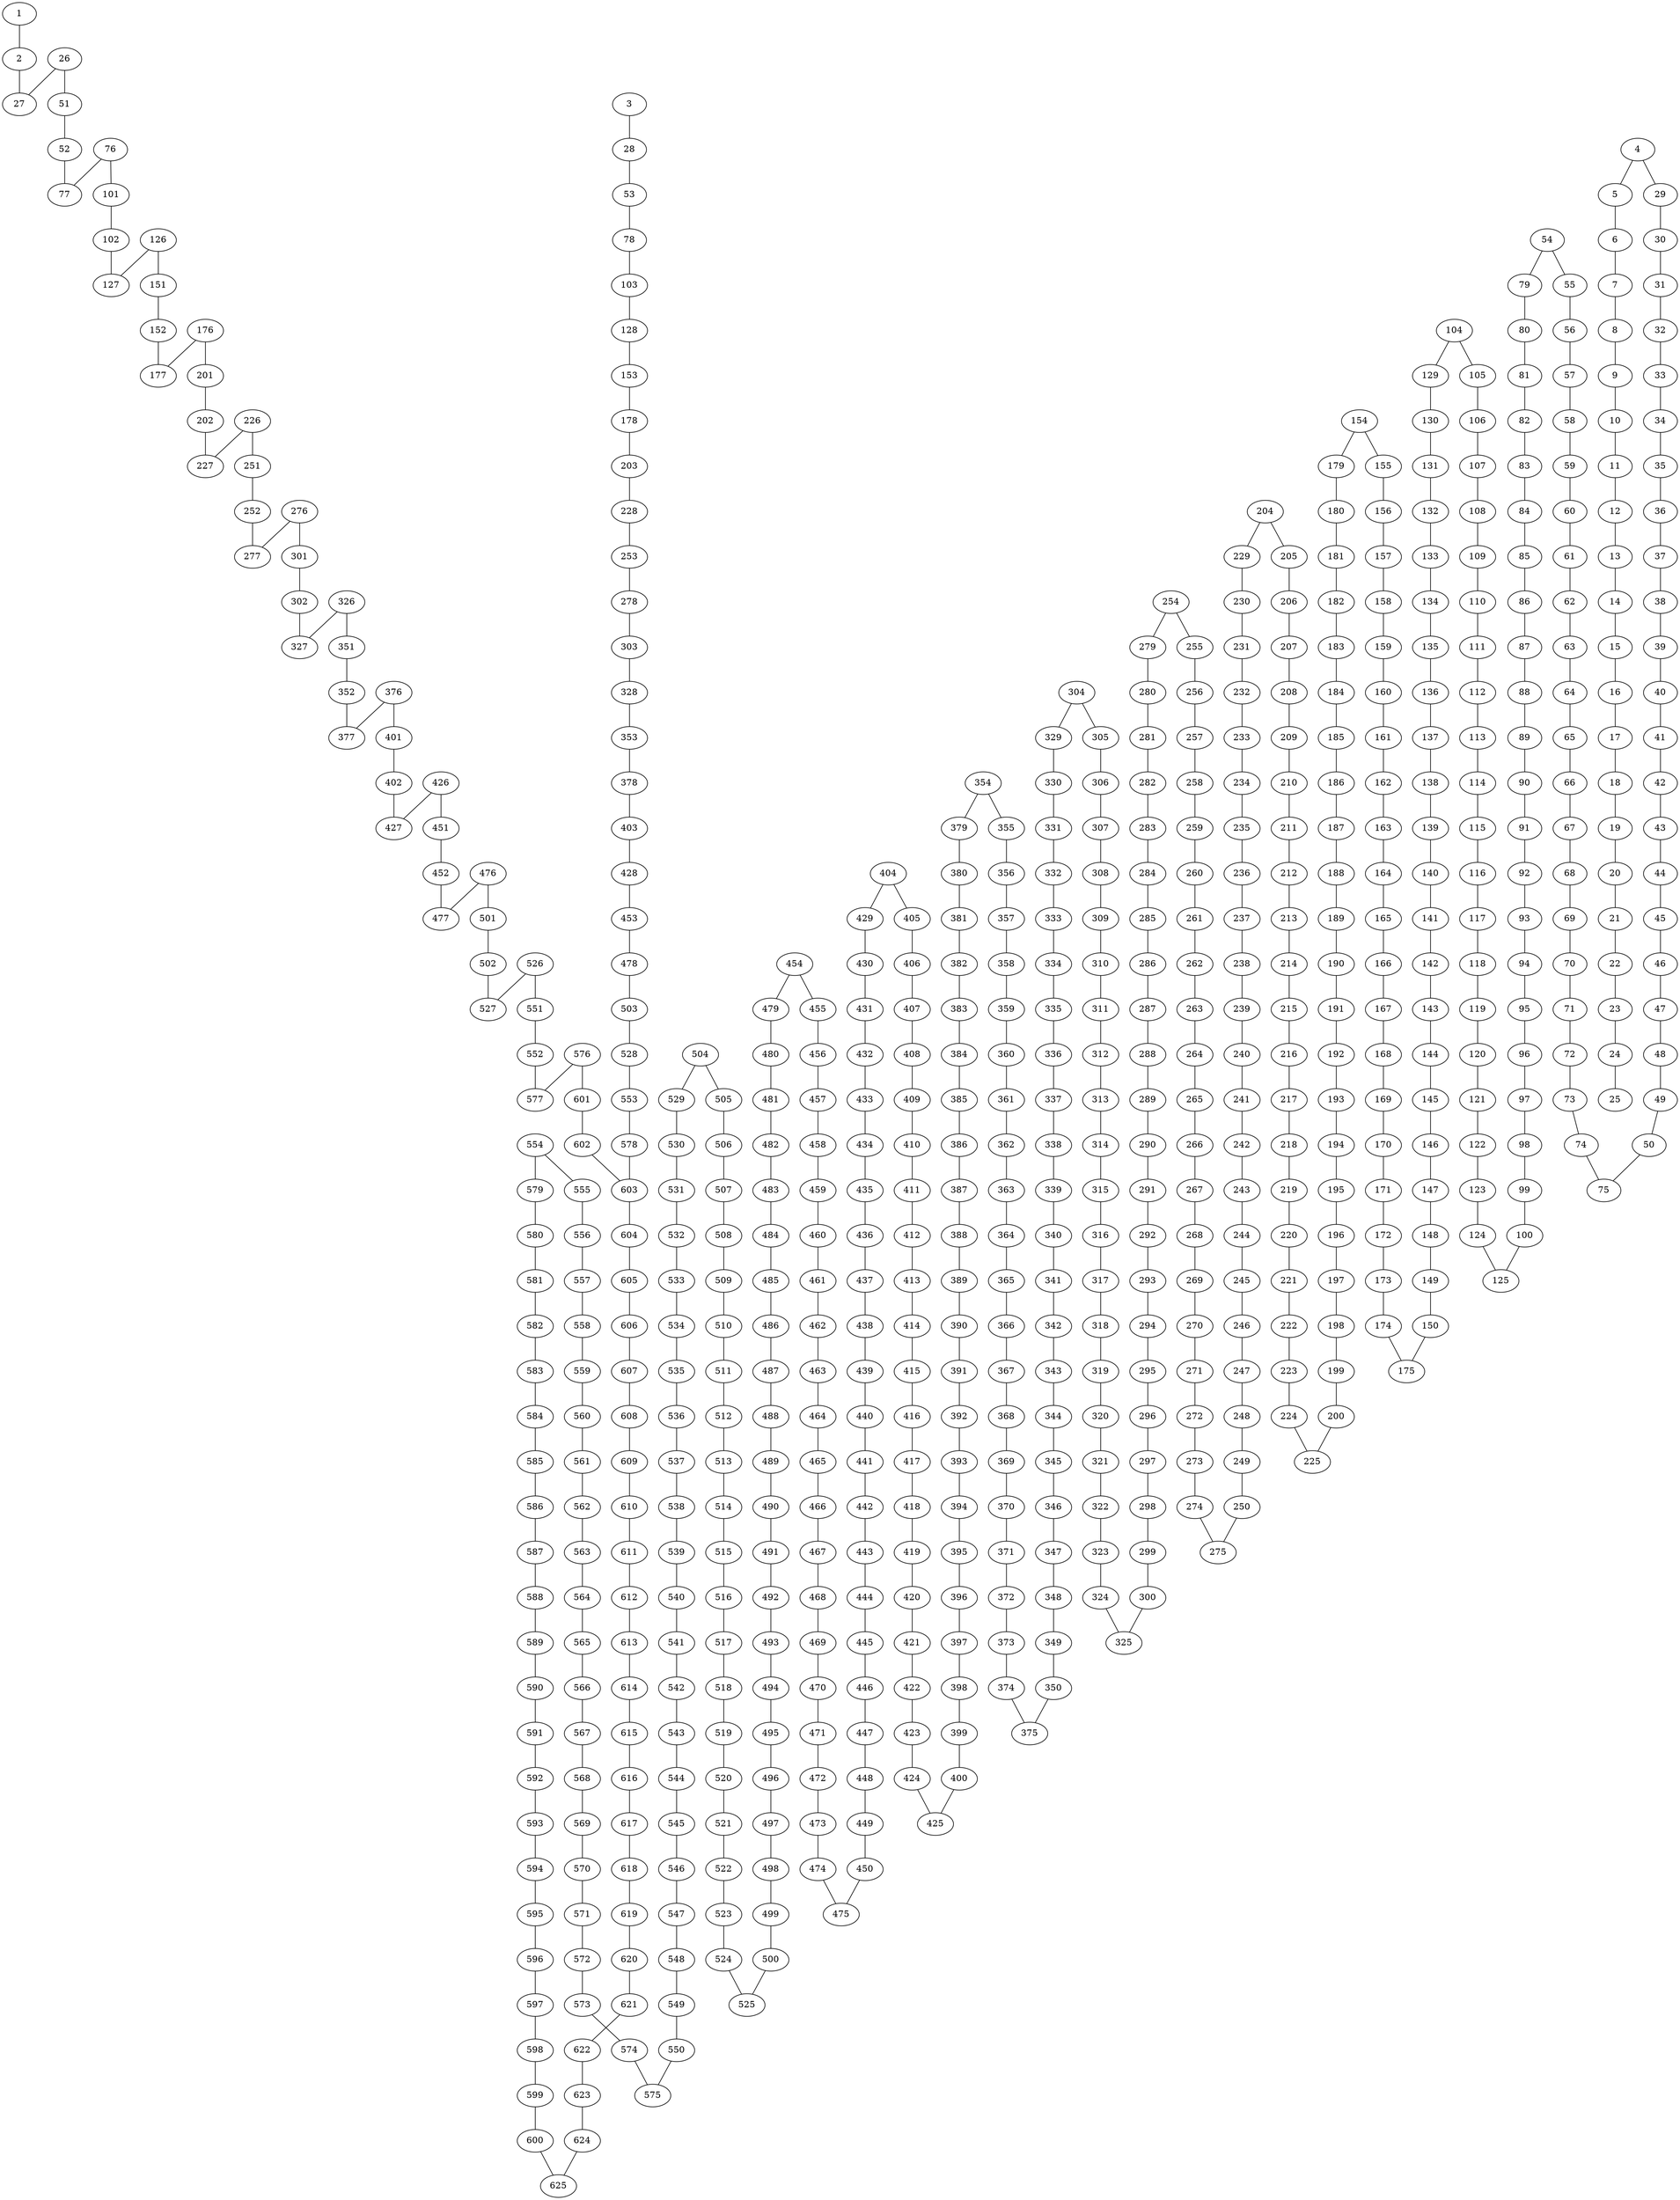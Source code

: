 graph x {
1 -- 2
2 -- 27
26 -- 27
26 -- 51
51 -- 52
52 -- 77
76 -- 77
76 -- 101
101 -- 102
102 -- 127
126 -- 127
126 -- 151
151 -- 152
152 -- 177
176 -- 177
176 -- 201
201 -- 202
202 -- 227
226 -- 227
226 -- 251
251 -- 252
252 -- 277
276 -- 277
276 -- 301
301 -- 302
302 -- 327
326 -- 327
326 -- 351
351 -- 352
352 -- 377
376 -- 377
376 -- 401
401 -- 402
402 -- 427
426 -- 427
426 -- 451
451 -- 452
452 -- 477
476 -- 477
476 -- 501
501 -- 502
502 -- 527
526 -- 527
526 -- 551
551 -- 552
552 -- 577
576 -- 577
576 -- 601
601 -- 602
602 -- 603
24 -- 25
23 -- 24
22 -- 23
21 -- 22
20 -- 21
19 -- 20
18 -- 19
17 -- 18
16 -- 17
15 -- 16
14 -- 15
13 -- 14
12 -- 13
11 -- 12
10 -- 11
9 -- 10
8 -- 9
7 -- 8
6 -- 7
5 -- 6
4 -- 5
4 -- 29
29 -- 30
30 -- 31
31 -- 32
32 -- 33
33 -- 34
34 -- 35
35 -- 36
36 -- 37
37 -- 38
38 -- 39
39 -- 40
40 -- 41
41 -- 42
42 -- 43
43 -- 44
44 -- 45
45 -- 46
46 -- 47
47 -- 48
48 -- 49
49 -- 50
50 -- 75
74 -- 75
73 -- 74
72 -- 73
71 -- 72
70 -- 71
69 -- 70
68 -- 69
67 -- 68
66 -- 67
65 -- 66
64 -- 65
63 -- 64
62 -- 63
61 -- 62
60 -- 61
59 -- 60
58 -- 59
57 -- 58
56 -- 57
55 -- 56
54 -- 55
54 -- 79
79 -- 80
80 -- 81
81 -- 82
82 -- 83
83 -- 84
84 -- 85
85 -- 86
86 -- 87
87 -- 88
88 -- 89
89 -- 90
90 -- 91
91 -- 92
92 -- 93
93 -- 94
94 -- 95
95 -- 96
96 -- 97
97 -- 98
98 -- 99
99 -- 100
100 -- 125
124 -- 125
123 -- 124
122 -- 123
121 -- 122
120 -- 121
119 -- 120
118 -- 119
117 -- 118
116 -- 117
115 -- 116
114 -- 115
113 -- 114
112 -- 113
111 -- 112
110 -- 111
109 -- 110
108 -- 109
107 -- 108
106 -- 107
105 -- 106
104 -- 105
104 -- 129
129 -- 130
130 -- 131
131 -- 132
132 -- 133
133 -- 134
134 -- 135
135 -- 136
136 -- 137
137 -- 138
138 -- 139
139 -- 140
140 -- 141
141 -- 142
142 -- 143
143 -- 144
144 -- 145
145 -- 146
146 -- 147
147 -- 148
148 -- 149
149 -- 150
150 -- 175
174 -- 175
173 -- 174
172 -- 173
171 -- 172
170 -- 171
169 -- 170
168 -- 169
167 -- 168
166 -- 167
165 -- 166
164 -- 165
163 -- 164
162 -- 163
161 -- 162
160 -- 161
159 -- 160
158 -- 159
157 -- 158
156 -- 157
155 -- 156
154 -- 155
154 -- 179
179 -- 180
180 -- 181
181 -- 182
182 -- 183
183 -- 184
184 -- 185
185 -- 186
186 -- 187
187 -- 188
188 -- 189
189 -- 190
190 -- 191
191 -- 192
192 -- 193
193 -- 194
194 -- 195
195 -- 196
196 -- 197
197 -- 198
198 -- 199
199 -- 200
200 -- 225
224 -- 225
223 -- 224
222 -- 223
221 -- 222
220 -- 221
219 -- 220
218 -- 219
217 -- 218
216 -- 217
215 -- 216
214 -- 215
213 -- 214
212 -- 213
211 -- 212
210 -- 211
209 -- 210
208 -- 209
207 -- 208
206 -- 207
205 -- 206
204 -- 205
204 -- 229
229 -- 230
230 -- 231
231 -- 232
232 -- 233
233 -- 234
234 -- 235
235 -- 236
236 -- 237
237 -- 238
238 -- 239
239 -- 240
240 -- 241
241 -- 242
242 -- 243
243 -- 244
244 -- 245
245 -- 246
246 -- 247
247 -- 248
248 -- 249
249 -- 250
250 -- 275
274 -- 275
273 -- 274
272 -- 273
271 -- 272
270 -- 271
269 -- 270
268 -- 269
267 -- 268
266 -- 267
265 -- 266
264 -- 265
263 -- 264
262 -- 263
261 -- 262
260 -- 261
259 -- 260
258 -- 259
257 -- 258
256 -- 257
255 -- 256
254 -- 255
254 -- 279
279 -- 280
280 -- 281
281 -- 282
282 -- 283
283 -- 284
284 -- 285
285 -- 286
286 -- 287
287 -- 288
288 -- 289
289 -- 290
290 -- 291
291 -- 292
292 -- 293
293 -- 294
294 -- 295
295 -- 296
296 -- 297
297 -- 298
298 -- 299
299 -- 300
300 -- 325
324 -- 325
323 -- 324
322 -- 323
321 -- 322
320 -- 321
319 -- 320
318 -- 319
317 -- 318
316 -- 317
315 -- 316
314 -- 315
313 -- 314
312 -- 313
311 -- 312
310 -- 311
309 -- 310
308 -- 309
307 -- 308
306 -- 307
305 -- 306
304 -- 305
304 -- 329
329 -- 330
330 -- 331
331 -- 332
332 -- 333
333 -- 334
334 -- 335
335 -- 336
336 -- 337
337 -- 338
338 -- 339
339 -- 340
340 -- 341
341 -- 342
342 -- 343
343 -- 344
344 -- 345
345 -- 346
346 -- 347
347 -- 348
348 -- 349
349 -- 350
350 -- 375
374 -- 375
373 -- 374
372 -- 373
371 -- 372
370 -- 371
369 -- 370
368 -- 369
367 -- 368
366 -- 367
365 -- 366
364 -- 365
363 -- 364
362 -- 363
361 -- 362
360 -- 361
359 -- 360
358 -- 359
357 -- 358
356 -- 357
355 -- 356
354 -- 355
354 -- 379
379 -- 380
380 -- 381
381 -- 382
382 -- 383
383 -- 384
384 -- 385
385 -- 386
386 -- 387
387 -- 388
388 -- 389
389 -- 390
390 -- 391
391 -- 392
392 -- 393
393 -- 394
394 -- 395
395 -- 396
396 -- 397
397 -- 398
398 -- 399
399 -- 400
400 -- 425
424 -- 425
423 -- 424
422 -- 423
421 -- 422
420 -- 421
419 -- 420
418 -- 419
417 -- 418
416 -- 417
415 -- 416
414 -- 415
413 -- 414
412 -- 413
411 -- 412
410 -- 411
409 -- 410
408 -- 409
407 -- 408
406 -- 407
405 -- 406
404 -- 405
404 -- 429
429 -- 430
430 -- 431
431 -- 432
432 -- 433
433 -- 434
434 -- 435
435 -- 436
436 -- 437
437 -- 438
438 -- 439
439 -- 440
440 -- 441
441 -- 442
442 -- 443
443 -- 444
444 -- 445
445 -- 446
446 -- 447
447 -- 448
448 -- 449
449 -- 450
450 -- 475
474 -- 475
473 -- 474
472 -- 473
471 -- 472
470 -- 471
469 -- 470
468 -- 469
467 -- 468
466 -- 467
465 -- 466
464 -- 465
463 -- 464
462 -- 463
461 -- 462
460 -- 461
459 -- 460
458 -- 459
457 -- 458
456 -- 457
455 -- 456
454 -- 455
454 -- 479
479 -- 480
480 -- 481
481 -- 482
482 -- 483
483 -- 484
484 -- 485
485 -- 486
486 -- 487
487 -- 488
488 -- 489
489 -- 490
490 -- 491
491 -- 492
492 -- 493
493 -- 494
494 -- 495
495 -- 496
496 -- 497
497 -- 498
498 -- 499
499 -- 500
500 -- 525
524 -- 525
523 -- 524
522 -- 523
521 -- 522
520 -- 521
519 -- 520
518 -- 519
517 -- 518
516 -- 517
515 -- 516
514 -- 515
513 -- 514
512 -- 513
511 -- 512
510 -- 511
509 -- 510
508 -- 509
507 -- 508
506 -- 507
505 -- 506
504 -- 505
504 -- 529
529 -- 530
530 -- 531
531 -- 532
532 -- 533
533 -- 534
534 -- 535
535 -- 536
536 -- 537
537 -- 538
538 -- 539
539 -- 540
540 -- 541
541 -- 542
542 -- 543
543 -- 544
544 -- 545
545 -- 546
546 -- 547
547 -- 548
548 -- 549
549 -- 550
550 -- 575
574 -- 575
573 -- 574
572 -- 573
571 -- 572
570 -- 571
569 -- 570
568 -- 569
567 -- 568
566 -- 567
565 -- 566
564 -- 565
563 -- 564
562 -- 563
561 -- 562
560 -- 561
559 -- 560
558 -- 559
557 -- 558
556 -- 557
555 -- 556
554 -- 555
554 -- 579
579 -- 580
580 -- 581
581 -- 582
582 -- 583
583 -- 584
584 -- 585
585 -- 586
586 -- 587
587 -- 588
588 -- 589
589 -- 590
590 -- 591
591 -- 592
592 -- 593
593 -- 594
594 -- 595
595 -- 596
596 -- 597
597 -- 598
598 -- 599
599 -- 600
600 -- 625
624 -- 625
623 -- 624
622 -- 623
621 -- 622
620 -- 621
619 -- 620
618 -- 619
617 -- 618
616 -- 617
615 -- 616
614 -- 615
613 -- 614
612 -- 613
611 -- 612
610 -- 611
609 -- 610
608 -- 609
607 -- 608
606 -- 607
605 -- 606
604 -- 605
603 -- 604
578 -- 603
553 -- 578
528 -- 553
503 -- 528
478 -- 503
453 -- 478
428 -- 453
403 -- 428
378 -- 403
353 -- 378
328 -- 353
303 -- 328
278 -- 303
253 -- 278
228 -- 253
203 -- 228
178 -- 203
153 -- 178
128 -- 153
103 -- 128
78 -- 103
53 -- 78
28 -- 53
3 -- 28
}